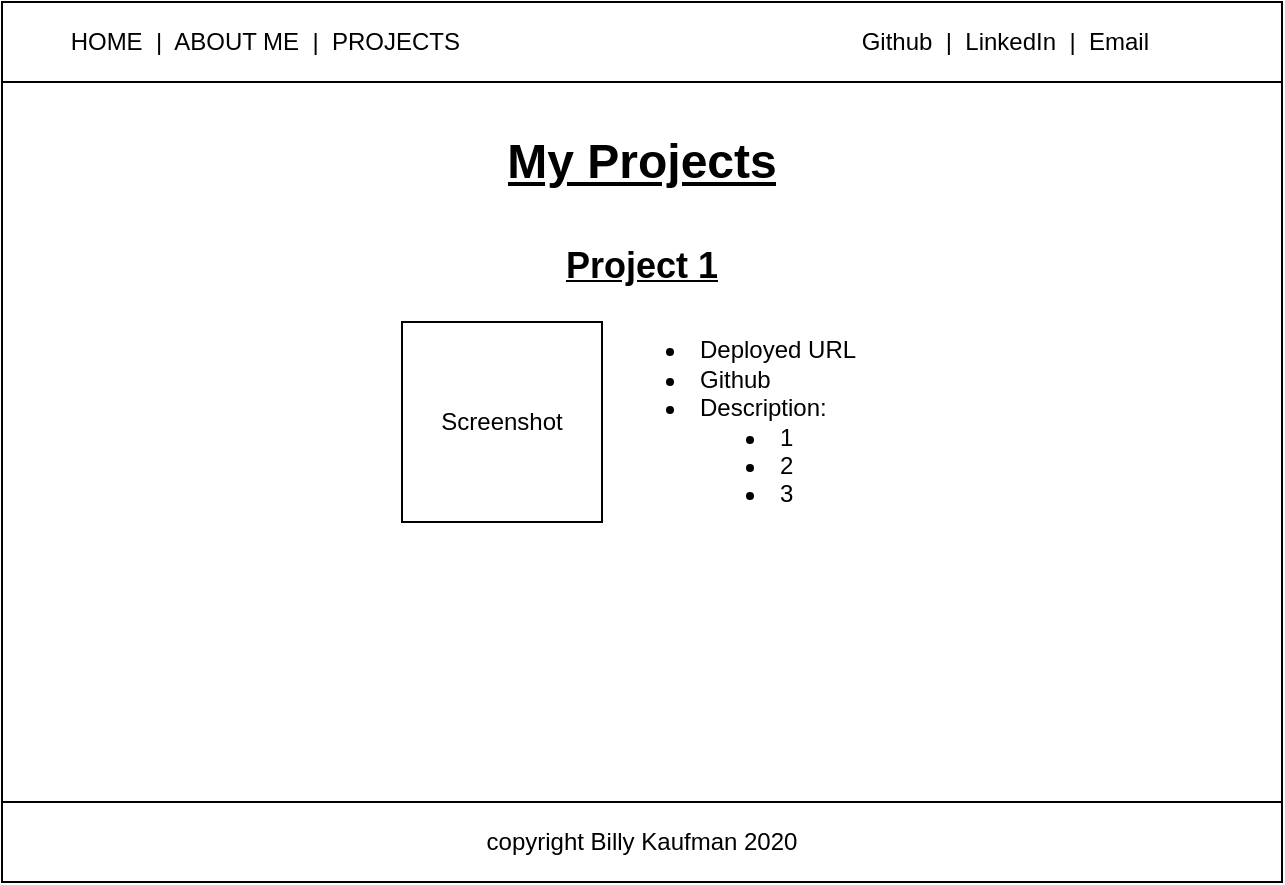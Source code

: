 <mxfile version="11.2.5" type="device" pages="1"><diagram id="PjXhjdhMJ6TtoU5ay3-t" name="Page-1"><mxGraphModel dx="466" dy="812" grid="1" gridSize="10" guides="1" tooltips="1" connect="1" arrows="1" fold="1" page="1" pageScale="1" pageWidth="1100" pageHeight="850" math="0" shadow="0"><root><mxCell id="0"/><mxCell id="1" parent="0"/><mxCell id="I5grG81i46fUEd73ykVO-2" value="" style="rounded=0;whiteSpace=wrap;html=1;" vertex="1" parent="1"><mxGeometry x="120" y="120" width="640" height="440" as="geometry"/></mxCell><mxCell id="I5grG81i46fUEd73ykVO-3" value="" style="rounded=0;whiteSpace=wrap;html=1;" vertex="1" parent="1"><mxGeometry x="120" y="120" width="640" height="40" as="geometry"/></mxCell><mxCell id="I5grG81i46fUEd73ykVO-4" value="HOME&amp;nbsp; |&amp;nbsp; ABOUT ME&amp;nbsp; |&amp;nbsp; PROJECTS&amp;nbsp;&amp;nbsp;" style="text;html=1;strokeColor=none;fillColor=none;align=center;verticalAlign=middle;whiteSpace=wrap;rounded=0;" vertex="1" parent="1"><mxGeometry x="120" y="130" width="270" height="20" as="geometry"/></mxCell><mxCell id="I5grG81i46fUEd73ykVO-5" value="Github&amp;nbsp; |&amp;nbsp; LinkedIn&amp;nbsp; |&amp;nbsp; Email&amp;nbsp;&amp;nbsp;" style="text;html=1;strokeColor=none;fillColor=none;align=center;verticalAlign=middle;whiteSpace=wrap;rounded=0;" vertex="1" parent="1"><mxGeometry x="490" y="130" width="270" height="20" as="geometry"/></mxCell><mxCell id="I5grG81i46fUEd73ykVO-6" value="copyright Billy Kaufman 2020" style="rounded=0;whiteSpace=wrap;html=1;" vertex="1" parent="1"><mxGeometry x="120" y="520" width="640" height="40" as="geometry"/></mxCell><mxCell id="I5grG81i46fUEd73ykVO-7" value="" style="endArrow=none;dashed=1;html=1;" edge="1" parent="1" target="I5grG81i46fUEd73ykVO-2"><mxGeometry width="50" height="50" relative="1" as="geometry"><mxPoint x="120" y="520" as="sourcePoint"/><mxPoint x="170" y="470" as="targetPoint"/></mxGeometry></mxCell><mxCell id="I5grG81i46fUEd73ykVO-8" value="&lt;h1&gt;&lt;u&gt;My Projects&lt;br&gt;&lt;/u&gt;&lt;/h1&gt;" style="text;html=1;strokeColor=none;fillColor=none;spacing=5;spacingTop=-20;whiteSpace=wrap;overflow=hidden;rounded=0;align=center;" vertex="1" parent="1"><mxGeometry x="120" y="180" width="640" height="40" as="geometry"/></mxCell><mxCell id="I5grG81i46fUEd73ykVO-9" value="&lt;h1&gt;&lt;font style=&quot;font-size: 18px&quot;&gt;&lt;u&gt;Project 1&lt;/u&gt;&lt;/font&gt;&lt;/h1&gt;&lt;p&gt;&lt;/p&gt;" style="text;html=1;strokeColor=none;fillColor=none;spacing=5;spacingTop=-20;whiteSpace=wrap;overflow=hidden;rounded=0;align=center;" vertex="1" parent="1"><mxGeometry x="120" y="230" width="640" height="40" as="geometry"/></mxCell><mxCell id="I5grG81i46fUEd73ykVO-10" value="&lt;li&gt;Deployed URL&lt;/li&gt;&lt;li&gt;Github&lt;/li&gt;&lt;li&gt;Description:&lt;/li&gt;&lt;blockquote style=&quot;margin: 0 0 0 40px ; border: none ; padding: 0px&quot;&gt;&lt;li&gt;1&lt;/li&gt;&lt;li&gt;2&lt;/li&gt;&lt;li&gt;3&lt;/li&gt;&lt;/blockquote&gt;" style="text;html=1;strokeColor=none;fillColor=none;align=left;verticalAlign=middle;whiteSpace=wrap;rounded=0;" vertex="1" parent="1"><mxGeometry x="450" y="270" width="150" height="120" as="geometry"/></mxCell><mxCell id="I5grG81i46fUEd73ykVO-14" value="Screenshot" style="whiteSpace=wrap;html=1;aspect=fixed;" vertex="1" parent="1"><mxGeometry x="320" y="280" width="100" height="100" as="geometry"/></mxCell></root></mxGraphModel></diagram></mxfile>